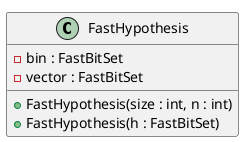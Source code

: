 @startuml
!pragma layout smetana

class FastHypothesis {
    - bin : FastBitSet
    - vector : FastBitSet
    + FastHypothesis(size : int, n : int)
    + FastHypothesis(h : FastBitSet)
}


@enduml